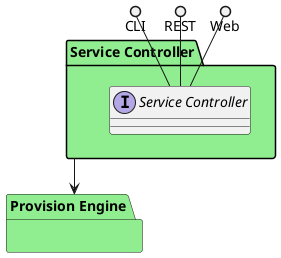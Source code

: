 @startuml


package "Provision Engine" #lightgreen {

}


package "Service Controller" #lightgreen {

    interface "Service Controller" as i {
    
    }
}

CLI ()-- i
REST ()-- i
Web ()-- i

package "Service Controller" #lightgreen {


}


    "Service Controller" --> "Provision Engine"


@enduml

